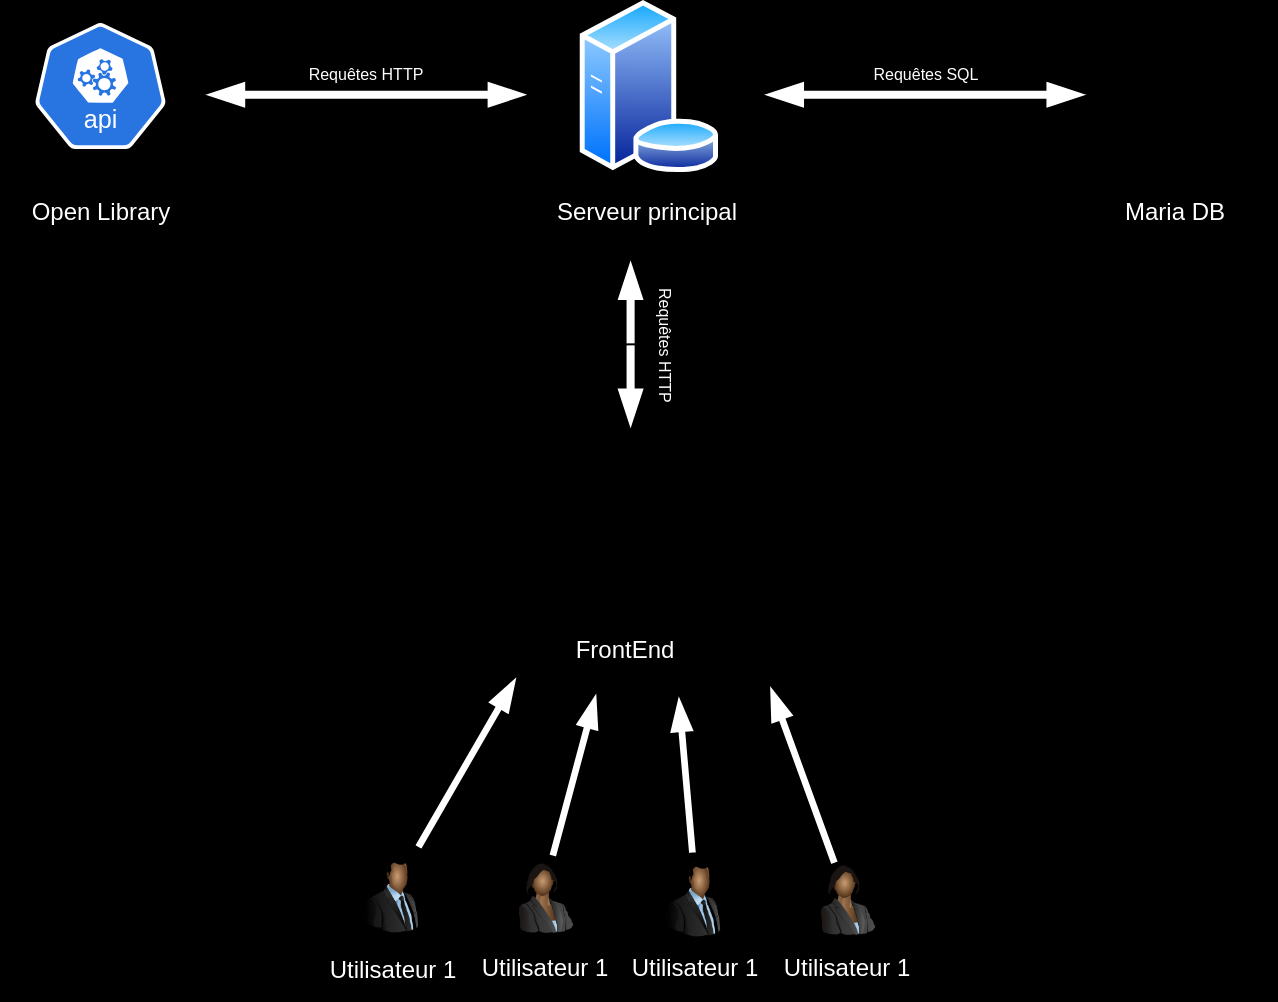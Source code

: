 <mxfile version="24.5.2" type="github">
  <diagram name="Page-1" id="K4EIJ_kx2BmpZi9qtdBt">
    <mxGraphModel dx="795" dy="503" grid="0" gridSize="10" guides="1" tooltips="1" connect="1" arrows="1" fold="1" page="1" pageScale="1" pageWidth="827" pageHeight="1169" background="#000000" math="0" shadow="0">
      <root>
        <mxCell id="0" />
        <mxCell id="1" parent="0" />
        <mxCell id="ydagU0OwPg33FftVNVz--2" value="" style="image;html=1;image=img/lib/clip_art/people/Suit_Man_Black_128x128.png" vertex="1" parent="1">
          <mxGeometry x="271" y="776" width="41" height="42" as="geometry" />
        </mxCell>
        <mxCell id="ydagU0OwPg33FftVNVz--3" value="" style="image;html=1;image=img/lib/clip_art/people/Suit_Man_Black_128x128.png" vertex="1" parent="1">
          <mxGeometry x="422" y="778" width="41" height="42" as="geometry" />
        </mxCell>
        <mxCell id="ydagU0OwPg33FftVNVz--4" value="" style="image;html=1;image=img/lib/clip_art/people/Suit_Woman_Black_128x128.png" vertex="1" parent="1">
          <mxGeometry x="341" y="776" width="52" height="43" as="geometry" />
        </mxCell>
        <mxCell id="ydagU0OwPg33FftVNVz--5" value="" style="image;html=1;image=img/lib/clip_art/people/Suit_Woman_Black_128x128.png" vertex="1" parent="1">
          <mxGeometry x="492" y="777" width="52" height="43" as="geometry" />
        </mxCell>
        <mxCell id="ydagU0OwPg33FftVNVz--6" value="Utilisateur 1" style="text;html=1;align=center;verticalAlign=middle;whiteSpace=wrap;rounded=0;fontColor=#FFFFFF;" vertex="1" parent="1">
          <mxGeometry x="256" y="819" width="71" height="30" as="geometry" />
        </mxCell>
        <mxCell id="ydagU0OwPg33FftVNVz--7" value="Utilisateur 1" style="text;html=1;align=center;verticalAlign=middle;whiteSpace=wrap;rounded=0;fontColor=#FFFFFF;" vertex="1" parent="1">
          <mxGeometry x="331.5" y="818" width="71" height="30" as="geometry" />
        </mxCell>
        <mxCell id="ydagU0OwPg33FftVNVz--8" value="Utilisateur 1" style="text;html=1;align=center;verticalAlign=middle;whiteSpace=wrap;rounded=0;fontColor=#FFFFFF;" vertex="1" parent="1">
          <mxGeometry x="407" y="818" width="71" height="30" as="geometry" />
        </mxCell>
        <mxCell id="ydagU0OwPg33FftVNVz--9" value="Utilisateur 1" style="text;html=1;align=center;verticalAlign=middle;whiteSpace=wrap;rounded=0;fontColor=#FFFFFF;" vertex="1" parent="1">
          <mxGeometry x="482.5" y="818" width="71" height="30" as="geometry" />
        </mxCell>
        <mxCell id="ydagU0OwPg33FftVNVz--10" value="FrontEnd" style="text;html=1;align=center;verticalAlign=middle;whiteSpace=wrap;rounded=0;fontColor=#FFFFFF;" vertex="1" parent="1">
          <mxGeometry x="371.5" y="659" width="71" height="30" as="geometry" />
        </mxCell>
        <mxCell id="ydagU0OwPg33FftVNVz--12" value="" style="image;aspect=fixed;perimeter=ellipsePerimeter;html=1;align=center;shadow=0;dashed=0;spacingTop=3;image=img/lib/active_directory/database_server.svg;" vertex="1" parent="1">
          <mxGeometry x="384.17" y="349" width="70.52" height="86" as="geometry" />
        </mxCell>
        <mxCell id="ydagU0OwPg33FftVNVz--13" value="Serveur principal" style="text;html=1;align=center;verticalAlign=middle;whiteSpace=wrap;rounded=0;fontColor=#FFFFFF;" vertex="1" parent="1">
          <mxGeometry x="368.43" y="440" width="100.5" height="30" as="geometry" />
        </mxCell>
        <mxCell id="ydagU0OwPg33FftVNVz--14" value="" style="aspect=fixed;sketch=0;html=1;dashed=0;whitespace=wrap;verticalLabelPosition=bottom;verticalAlign=top;fillColor=#2875E2;strokeColor=#ffffff;points=[[0.005,0.63,0],[0.1,0.2,0],[0.9,0.2,0],[0.5,0,0],[0.995,0.63,0],[0.72,0.99,0],[0.5,1,0],[0.28,0.99,0]];shape=mxgraph.kubernetes.icon2;kubernetesLabel=1;prIcon=api" vertex="1" parent="1">
          <mxGeometry x="112.43" y="360.5" width="65.63" height="63" as="geometry" />
        </mxCell>
        <mxCell id="ydagU0OwPg33FftVNVz--15" value="Open Library" style="text;html=1;align=center;verticalAlign=middle;whiteSpace=wrap;rounded=0;fontColor=#FFFFFF;" vertex="1" parent="1">
          <mxGeometry x="95" y="440" width="100.5" height="30" as="geometry" />
        </mxCell>
        <mxCell id="ydagU0OwPg33FftVNVz--16" value="" style="shape=image;html=1;verticalAlign=top;verticalLabelPosition=bottom;labelBackgroundColor=#ffffff;imageAspect=0;aspect=fixed;image=https://cdn2.iconfinder.com/data/icons/whcompare-isometric-web-hosting-servers/50/database-128.png" vertex="1" parent="1">
          <mxGeometry x="646.43" y="355.75" width="72.5" height="72.5" as="geometry" />
        </mxCell>
        <mxCell id="ydagU0OwPg33FftVNVz--17" value="Maria DB" style="text;html=1;align=center;verticalAlign=middle;whiteSpace=wrap;rounded=0;fontColor=#FFFFFF;" vertex="1" parent="1">
          <mxGeometry x="632.43" y="440" width="100.5" height="30" as="geometry" />
        </mxCell>
        <mxCell id="ydagU0OwPg33FftVNVz--19" value="" style="html=1;shadow=0;dashed=0;align=center;verticalAlign=middle;shape=mxgraph.arrows2.arrow;dy=0.67;dx=20;notch=0;rotation=-60;" vertex="1" parent="1">
          <mxGeometry x="279" y="723" width="100" height="13.14" as="geometry" />
        </mxCell>
        <mxCell id="ydagU0OwPg33FftVNVz--20" value="" style="html=1;shadow=0;dashed=0;align=center;verticalAlign=middle;shape=mxgraph.arrows2.arrow;dy=0.67;dx=20;notch=0;rotation=-75;" vertex="1" parent="1">
          <mxGeometry x="339.41" y="729.14" width="86" height="13.14" as="geometry" />
        </mxCell>
        <mxCell id="ydagU0OwPg33FftVNVz--21" value="" style="html=1;shadow=0;dashed=0;align=center;verticalAlign=middle;shape=mxgraph.arrows2.arrow;dy=0.67;dx=20;notch=0;rotation=-95;" vertex="1" parent="1">
          <mxGeometry x="397.5" y="729.14" width="80.5" height="13.14" as="geometry" />
        </mxCell>
        <mxCell id="ydagU0OwPg33FftVNVz--22" value="" style="html=1;shadow=0;dashed=0;align=center;verticalAlign=middle;shape=mxgraph.arrows2.arrow;dy=0.67;dx=20;notch=0;rotation=-110;" vertex="1" parent="1">
          <mxGeometry x="447.89" y="729.14" width="96.11" height="13.14" as="geometry" />
        </mxCell>
        <mxCell id="ydagU0OwPg33FftVNVz--23" value="" style="html=1;shadow=0;dashed=0;align=center;verticalAlign=middle;shape=mxgraph.arrows2.twoWayArrow;dy=0.65;dx=22;rotation=-90;" vertex="1" parent="1">
          <mxGeometry x="366.67" y="513.96" width="87.26" height="14.41" as="geometry" />
        </mxCell>
        <mxCell id="ydagU0OwPg33FftVNVz--24" value="Requêtes HTTP" style="text;html=1;align=center;verticalAlign=middle;whiteSpace=wrap;rounded=0;fontColor=#FFFFFF;fontSize=8;rotation=90;" vertex="1" parent="1">
          <mxGeometry x="397.5" y="512.24" width="60" height="17.84" as="geometry" />
        </mxCell>
        <mxCell id="ydagU0OwPg33FftVNVz--26" style="edgeStyle=orthogonalEdgeStyle;rounded=0;orthogonalLoop=1;jettySize=auto;html=1;exitX=0.5;exitY=0;exitDx=0;exitDy=4.683;exitPerimeter=0;entryX=0;entryY=0.75;entryDx=0;entryDy=0;" edge="1" parent="1" target="ydagU0OwPg33FftVNVz--24">
          <mxGeometry relative="1" as="geometry">
            <mxPoint x="557.63" y="526.683" as="sourcePoint" />
          </mxGeometry>
        </mxCell>
        <mxCell id="ydagU0OwPg33FftVNVz--27" value="" style="html=1;shadow=0;dashed=0;align=center;verticalAlign=middle;shape=mxgraph.arrows2.twoWayArrow;dy=0.65;dx=22;rotation=-90;direction=south;" vertex="1" parent="1">
          <mxGeometry x="550.42" y="314.26" width="14.41" height="164.2" as="geometry" />
        </mxCell>
        <mxCell id="ydagU0OwPg33FftVNVz--28" value="" style="html=1;shadow=0;dashed=0;align=center;verticalAlign=middle;shape=mxgraph.arrows2.twoWayArrow;dy=0.65;dx=22;rotation=-90;direction=south;" vertex="1" parent="1">
          <mxGeometry x="271.0" y="314.26" width="14.41" height="164.2" as="geometry" />
        </mxCell>
        <mxCell id="ydagU0OwPg33FftVNVz--29" value="Requêtes HTTP" style="text;html=1;align=center;verticalAlign=middle;whiteSpace=wrap;rounded=0;fontColor=#FFFFFF;fontSize=8;rotation=0;" vertex="1" parent="1">
          <mxGeometry x="248.2" y="377" width="60" height="17.84" as="geometry" />
        </mxCell>
        <mxCell id="ydagU0OwPg33FftVNVz--30" value="Requêtes SQL" style="text;html=1;align=center;verticalAlign=middle;whiteSpace=wrap;rounded=0;fontColor=#FFFFFF;fontSize=8;rotation=0;" vertex="1" parent="1">
          <mxGeometry x="527.63" y="377" width="60" height="17.84" as="geometry" />
        </mxCell>
        <mxCell id="ydagU0OwPg33FftVNVz--31" value="" style="shape=image;html=1;verticalAlign=top;verticalLabelPosition=bottom;labelBackgroundColor=#ffffff;imageAspect=0;aspect=fixed;image=https://cdn0.iconfinder.com/data/icons/luisance_pack/128/ordinateur_portable_allum.png" vertex="1" parent="1">
          <mxGeometry x="336" y="534" width="155" height="155" as="geometry" />
        </mxCell>
        <mxCell id="ydagU0OwPg33FftVNVz--32" style="edgeStyle=orthogonalEdgeStyle;rounded=0;orthogonalLoop=1;jettySize=auto;html=1;exitX=0.5;exitY=1;exitDx=0;exitDy=0;entryX=0.324;entryY=0.617;entryDx=0;entryDy=0;entryPerimeter=0;" edge="1" parent="1" source="ydagU0OwPg33FftVNVz--24" target="ydagU0OwPg33FftVNVz--31">
          <mxGeometry relative="1" as="geometry" />
        </mxCell>
      </root>
    </mxGraphModel>
  </diagram>
</mxfile>
